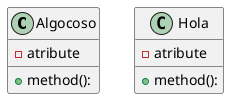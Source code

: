@startuml
'https://plantuml.com/class-diagram'

class Algocoso {
    - atribute
    + method():
}

class Hola {
    - atribute
    + method():
}


@enduml